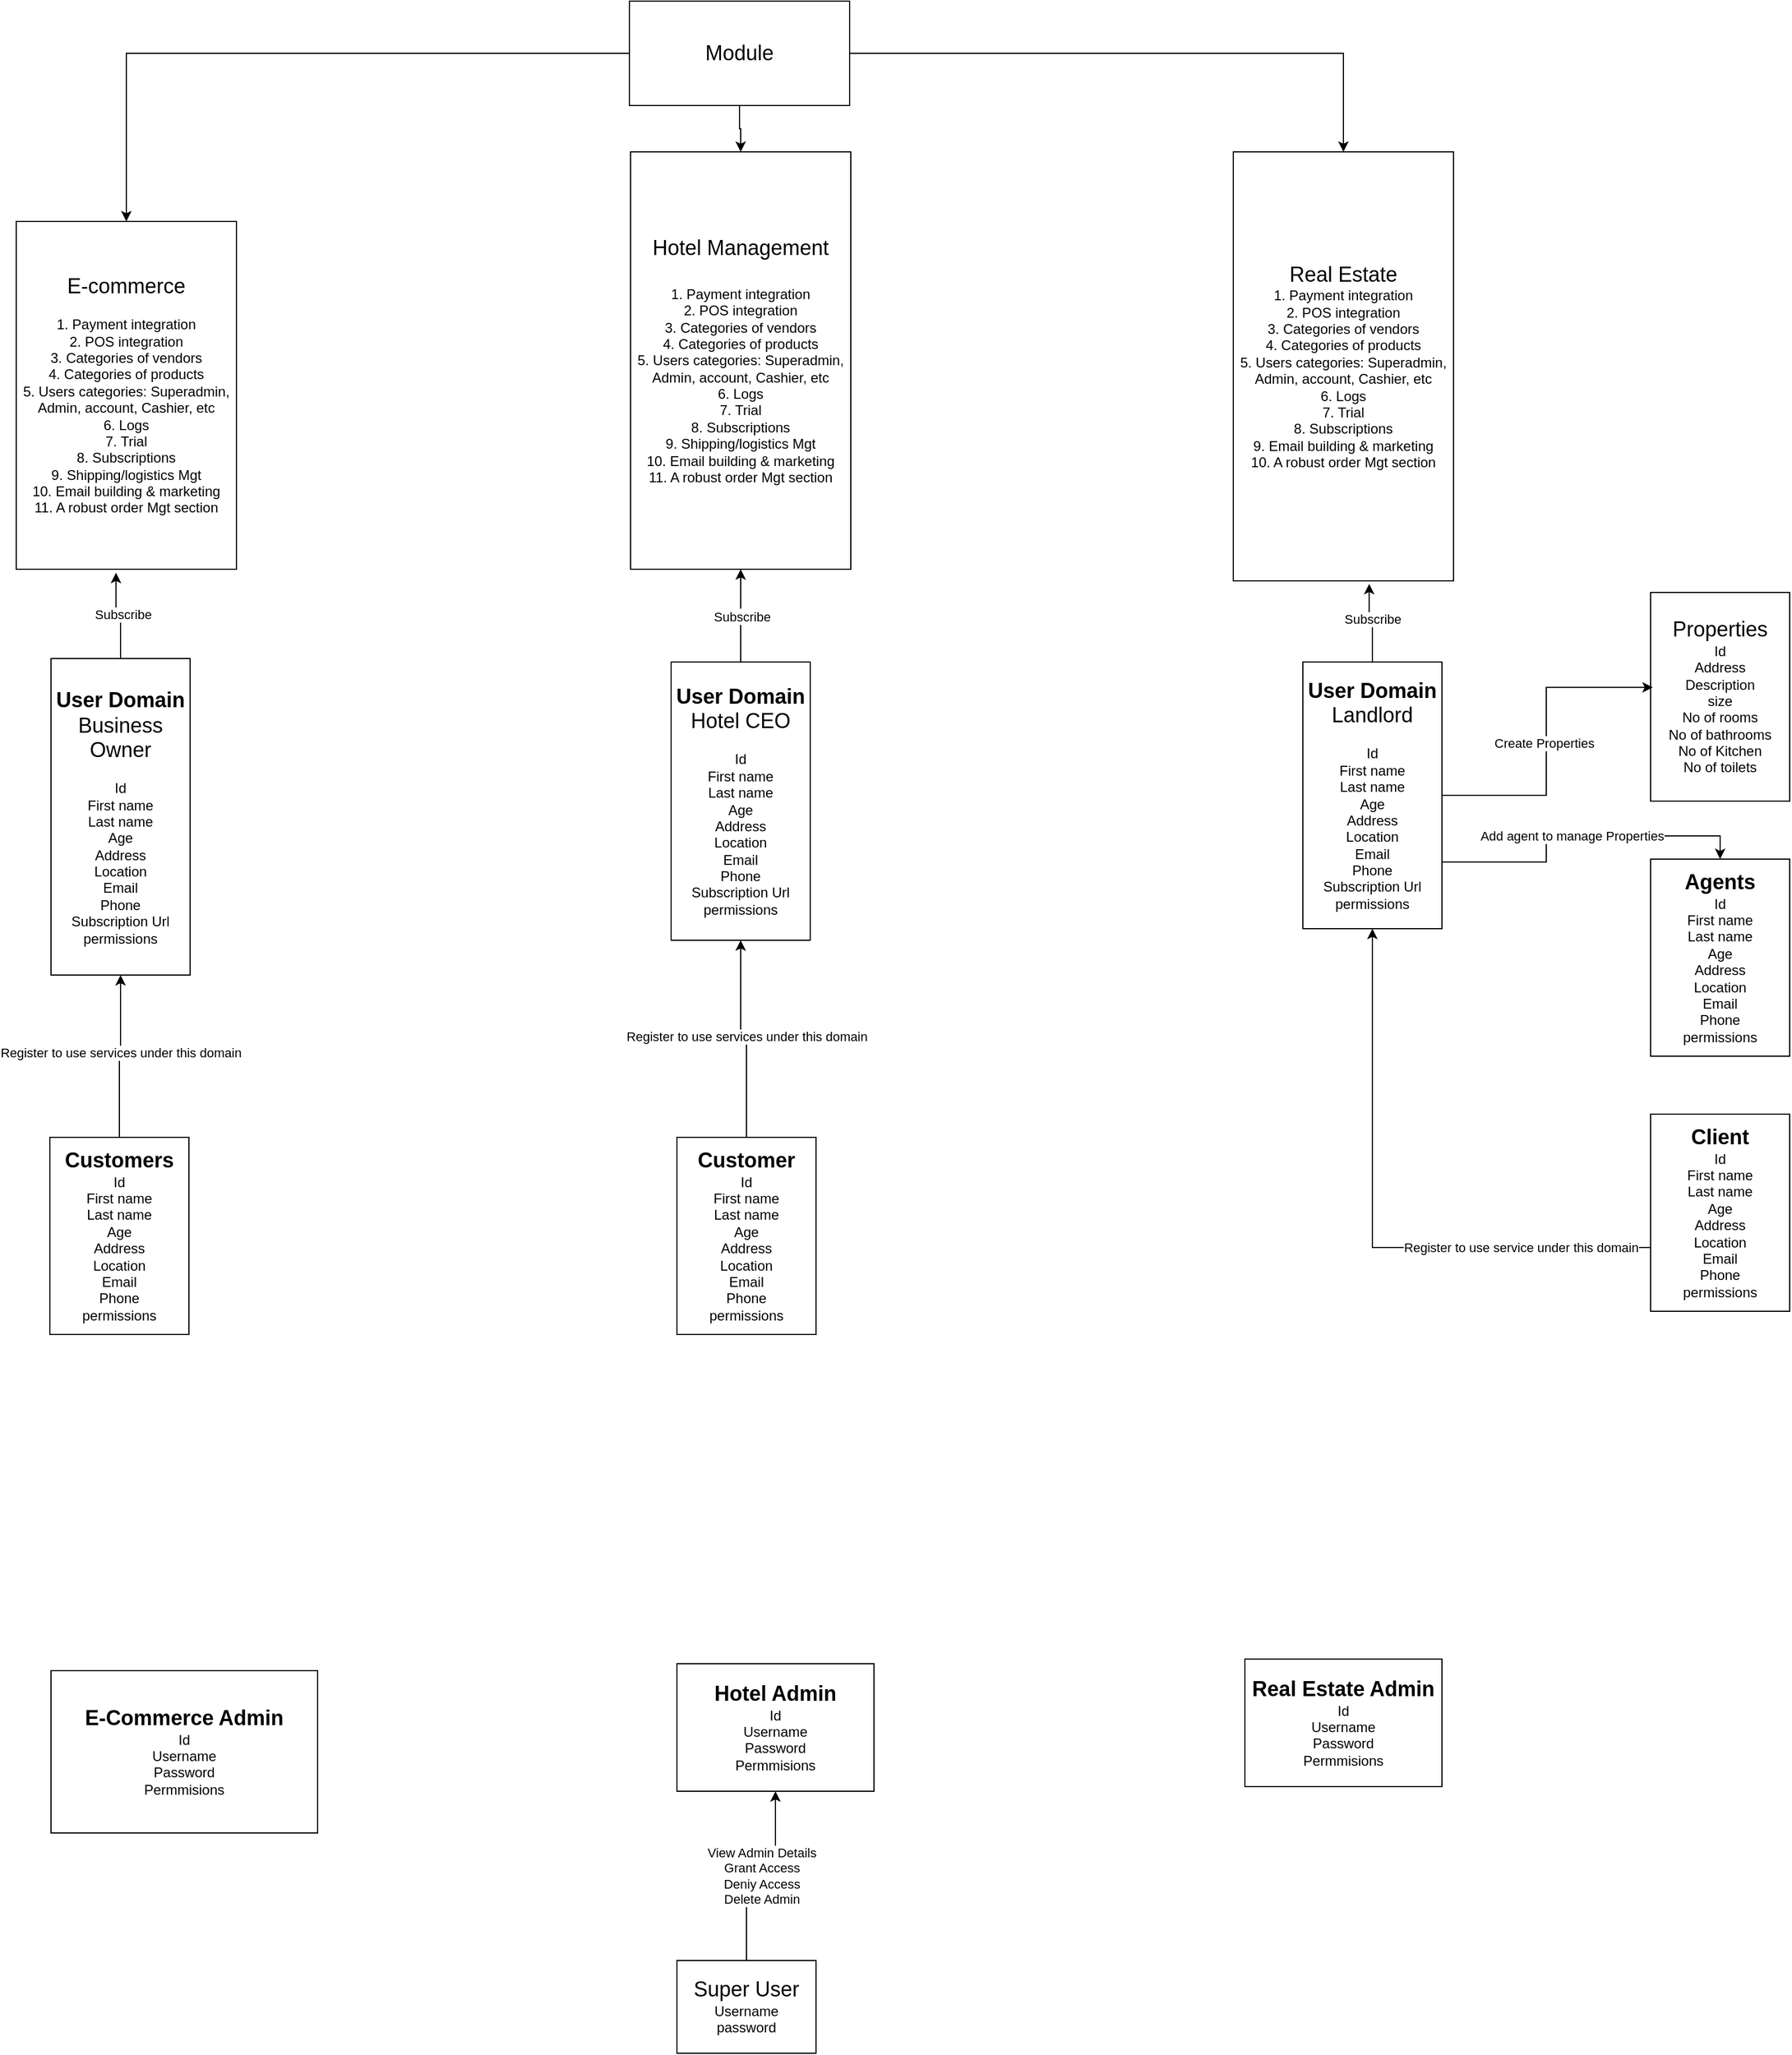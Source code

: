 <mxfile version="22.1.21" type="github">
  <diagram name="Page-1" id="74e2e168-ea6b-b213-b513-2b3c1d86103e">
    <mxGraphModel dx="3860" dy="2348" grid="1" gridSize="10" guides="1" tooltips="1" connect="1" arrows="1" fold="1" page="1" pageScale="1" pageWidth="1100" pageHeight="850" background="none" math="0" shadow="0">
      <root>
        <mxCell id="0" />
        <mxCell id="1" parent="0" />
        <mxCell id="xUWJb8Z6s4xyunuXyuDp-6" value="" style="edgeStyle=orthogonalEdgeStyle;rounded=0;orthogonalLoop=1;jettySize=auto;html=1;" edge="1" parent="1" source="xUWJb8Z6s4xyunuXyuDp-1" target="xUWJb8Z6s4xyunuXyuDp-5">
          <mxGeometry relative="1" as="geometry" />
        </mxCell>
        <mxCell id="xUWJb8Z6s4xyunuXyuDp-8" value="" style="edgeStyle=orthogonalEdgeStyle;rounded=0;orthogonalLoop=1;jettySize=auto;html=1;" edge="1" parent="1" source="xUWJb8Z6s4xyunuXyuDp-1" target="xUWJb8Z6s4xyunuXyuDp-7">
          <mxGeometry relative="1" as="geometry" />
        </mxCell>
        <mxCell id="xUWJb8Z6s4xyunuXyuDp-10" value="" style="edgeStyle=orthogonalEdgeStyle;rounded=0;orthogonalLoop=1;jettySize=auto;html=1;" edge="1" parent="1" source="xUWJb8Z6s4xyunuXyuDp-1" target="xUWJb8Z6s4xyunuXyuDp-9">
          <mxGeometry relative="1" as="geometry" />
        </mxCell>
        <mxCell id="xUWJb8Z6s4xyunuXyuDp-1" value="&lt;font style=&quot;font-size: 18px;&quot;&gt;Module&lt;/font&gt;" style="rounded=0;whiteSpace=wrap;html=1;" vertex="1" parent="1">
          <mxGeometry x="439" y="-210" width="190" height="90" as="geometry" />
        </mxCell>
        <mxCell id="xUWJb8Z6s4xyunuXyuDp-5" value="&lt;font style=&quot;&quot;&gt;&lt;font style=&quot;font-size: 18px;&quot;&gt;E-commerce&lt;br&gt;&lt;/font&gt;&lt;br&gt;&lt;div style=&quot;font-size: 12px;&quot;&gt;1. Payment integration&lt;/div&gt;&lt;div style=&quot;font-size: 12px;&quot;&gt;2. POS integration&lt;/div&gt;&lt;div style=&quot;font-size: 12px;&quot;&gt;3. Categories of vendors&lt;/div&gt;&lt;div style=&quot;font-size: 12px;&quot;&gt;4. Categories of products&lt;/div&gt;&lt;div style=&quot;font-size: 12px;&quot;&gt;5. Users categories: Superadmin, Admin, account, Cashier, etc&lt;/div&gt;&lt;div style=&quot;font-size: 12px;&quot;&gt;6. Logs&lt;/div&gt;&lt;div style=&quot;font-size: 12px;&quot;&gt;7. Trial&lt;/div&gt;&lt;div style=&quot;font-size: 12px;&quot;&gt;8. Subscriptions&lt;/div&gt;&lt;div style=&quot;font-size: 12px;&quot;&gt;9. Shipping/logistics Mgt&lt;/div&gt;&lt;div style=&quot;font-size: 12px;&quot;&gt;10. Email building &amp;amp; marketing&lt;/div&gt;&lt;div style=&quot;font-size: 12px;&quot;&gt;11. A robust order Mgt section&lt;/div&gt;&lt;/font&gt;" style="rounded=0;whiteSpace=wrap;html=1;align=center;" vertex="1" parent="1">
          <mxGeometry x="-90" y="-20" width="190" height="300" as="geometry" />
        </mxCell>
        <mxCell id="xUWJb8Z6s4xyunuXyuDp-7" value="&lt;font style=&quot;font-size: 18px;&quot;&gt;Hotel Management&lt;br&gt;&lt;br&gt;&lt;div style=&quot;border-color: var(--border-color); font-size: 12px;&quot;&gt;1. Payment integration&lt;/div&gt;&lt;div style=&quot;border-color: var(--border-color); font-size: 12px;&quot;&gt;2. POS integration&lt;/div&gt;&lt;div style=&quot;border-color: var(--border-color); font-size: 12px;&quot;&gt;3. Categories of vendors&lt;/div&gt;&lt;div style=&quot;border-color: var(--border-color); font-size: 12px;&quot;&gt;4. Categories of products&lt;/div&gt;&lt;div style=&quot;border-color: var(--border-color); font-size: 12px;&quot;&gt;5. Users categories: Superadmin, Admin, account, Cashier, etc&lt;/div&gt;&lt;div style=&quot;border-color: var(--border-color); font-size: 12px;&quot;&gt;6. Logs&lt;/div&gt;&lt;div style=&quot;border-color: var(--border-color); font-size: 12px;&quot;&gt;7. Trial&lt;/div&gt;&lt;div style=&quot;border-color: var(--border-color); font-size: 12px;&quot;&gt;8. Subscriptions&lt;/div&gt;&lt;div style=&quot;border-color: var(--border-color); font-size: 12px;&quot;&gt;9. Shipping/logistics Mgt&lt;/div&gt;&lt;div style=&quot;border-color: var(--border-color); font-size: 12px;&quot;&gt;10. Email building &amp;amp; marketing&lt;/div&gt;&lt;div style=&quot;border-color: var(--border-color); font-size: 12px;&quot;&gt;11. A robust order Mgt section&lt;/div&gt;&lt;/font&gt;" style="rounded=0;whiteSpace=wrap;html=1;" vertex="1" parent="1">
          <mxGeometry x="440" y="-80" width="190" height="360" as="geometry" />
        </mxCell>
        <mxCell id="xUWJb8Z6s4xyunuXyuDp-9" value="&lt;font style=&quot;font-size: 18px;&quot;&gt;Real Estate&lt;br&gt;&lt;div style=&quot;border-color: var(--border-color); font-size: 12px;&quot;&gt;1. Payment integration&lt;/div&gt;&lt;div style=&quot;border-color: var(--border-color); font-size: 12px;&quot;&gt;2. POS integration&lt;/div&gt;&lt;div style=&quot;border-color: var(--border-color); font-size: 12px;&quot;&gt;3. Categories of vendors&lt;/div&gt;&lt;div style=&quot;border-color: var(--border-color); font-size: 12px;&quot;&gt;4. Categories of products&lt;/div&gt;&lt;div style=&quot;border-color: var(--border-color); font-size: 12px;&quot;&gt;5. Users categories: Superadmin, Admin, account, Cashier, etc&lt;/div&gt;&lt;div style=&quot;border-color: var(--border-color); font-size: 12px;&quot;&gt;6. Logs&lt;/div&gt;&lt;div style=&quot;border-color: var(--border-color); font-size: 12px;&quot;&gt;7. Trial&lt;/div&gt;&lt;div style=&quot;border-color: var(--border-color); font-size: 12px;&quot;&gt;8. Subscriptions&lt;/div&gt;&lt;div style=&quot;border-color: var(--border-color); font-size: 12px;&quot;&gt;9. Email building &amp;amp; marketing&lt;/div&gt;&lt;div style=&quot;border-color: var(--border-color); font-size: 12px;&quot;&gt;10. A robust order Mgt section&lt;/div&gt;&lt;/font&gt;" style="rounded=0;whiteSpace=wrap;html=1;" vertex="1" parent="1">
          <mxGeometry x="960" y="-80" width="190" height="370" as="geometry" />
        </mxCell>
        <mxCell id="xUWJb8Z6s4xyunuXyuDp-37" style="edgeStyle=orthogonalEdgeStyle;rounded=0;orthogonalLoop=1;jettySize=auto;html=1;exitX=1;exitY=0.75;exitDx=0;exitDy=0;entryX=0.5;entryY=0;entryDx=0;entryDy=0;" edge="1" parent="1" source="xUWJb8Z6s4xyunuXyuDp-11" target="xUWJb8Z6s4xyunuXyuDp-28">
          <mxGeometry relative="1" as="geometry" />
        </mxCell>
        <mxCell id="xUWJb8Z6s4xyunuXyuDp-39" value="Add agent to manage Properties" style="edgeLabel;html=1;align=center;verticalAlign=middle;resizable=0;points=[];" vertex="1" connectable="0" parent="xUWJb8Z6s4xyunuXyuDp-37">
          <mxGeometry x="-0.053" relative="1" as="geometry">
            <mxPoint as="offset" />
          </mxGeometry>
        </mxCell>
        <mxCell id="xUWJb8Z6s4xyunuXyuDp-11" value="&lt;font style=&quot;font-size: 18px;&quot;&gt;&lt;b&gt;&lt;font style=&quot;&quot;&gt;User Domain&lt;br&gt;&lt;/font&gt;&lt;/b&gt;Landlord&lt;br&gt;&lt;/font&gt;&lt;br&gt;Id&lt;br&gt;First name&lt;br&gt;Last name&lt;br&gt;Age&lt;br&gt;Address&lt;br&gt;Location&lt;br&gt;Email&lt;br&gt;Phone&lt;br&gt;Subscription Url&lt;br&gt;permissions" style="rounded=0;whiteSpace=wrap;html=1;" vertex="1" parent="1">
          <mxGeometry x="1020" y="360" width="120" height="230" as="geometry" />
        </mxCell>
        <mxCell id="xUWJb8Z6s4xyunuXyuDp-12" value="&lt;font style=&quot;&quot;&gt;&lt;b style=&quot;font-size: 18px;&quot;&gt;Hotel Admin&lt;/b&gt;&lt;br&gt;&lt;font style=&quot;font-size: 12px;&quot;&gt;Id&lt;br&gt;&lt;/font&gt;Username&lt;br&gt;Password&lt;br&gt;Permmisions&lt;br&gt;&lt;/font&gt;" style="rounded=0;whiteSpace=wrap;html=1;" vertex="1" parent="1">
          <mxGeometry x="480" y="1224" width="170" height="110" as="geometry" />
        </mxCell>
        <mxCell id="xUWJb8Z6s4xyunuXyuDp-34" style="edgeStyle=orthogonalEdgeStyle;rounded=0;orthogonalLoop=1;jettySize=auto;html=1;exitX=0.5;exitY=0;exitDx=0;exitDy=0;entryX=0.5;entryY=1;entryDx=0;entryDy=0;" edge="1" parent="1" source="xUWJb8Z6s4xyunuXyuDp-13" target="xUWJb8Z6s4xyunuXyuDp-12">
          <mxGeometry relative="1" as="geometry" />
        </mxCell>
        <mxCell id="xUWJb8Z6s4xyunuXyuDp-35" value="View Admin Details&lt;br&gt;Grant Access&lt;br&gt;Deniy Access&lt;br&gt;Delete Admin" style="edgeLabel;html=1;align=center;verticalAlign=middle;resizable=0;points=[];" vertex="1" connectable="0" parent="xUWJb8Z6s4xyunuXyuDp-34">
          <mxGeometry x="0.005" relative="1" as="geometry">
            <mxPoint as="offset" />
          </mxGeometry>
        </mxCell>
        <mxCell id="xUWJb8Z6s4xyunuXyuDp-13" value="&lt;font style=&quot;font-size: 18px;&quot;&gt;Super User&lt;/font&gt;&lt;br&gt;Username&lt;br&gt;password" style="rounded=0;whiteSpace=wrap;html=1;" vertex="1" parent="1">
          <mxGeometry x="480" y="1480" width="120" height="80" as="geometry" />
        </mxCell>
        <mxCell id="xUWJb8Z6s4xyunuXyuDp-18" value="" style="endArrow=classic;html=1;rounded=0;entryX=0.5;entryY=1;entryDx=0;entryDy=0;" edge="1" parent="1" target="xUWJb8Z6s4xyunuXyuDp-7">
          <mxGeometry relative="1" as="geometry">
            <mxPoint x="535" y="360" as="sourcePoint" />
            <mxPoint x="620" y="370" as="targetPoint" />
          </mxGeometry>
        </mxCell>
        <mxCell id="xUWJb8Z6s4xyunuXyuDp-19" value="Label" style="edgeLabel;resizable=0;html=1;align=center;verticalAlign=middle;" connectable="0" vertex="1" parent="xUWJb8Z6s4xyunuXyuDp-18">
          <mxGeometry relative="1" as="geometry" />
        </mxCell>
        <mxCell id="xUWJb8Z6s4xyunuXyuDp-20" value="Subscribe" style="edgeLabel;html=1;align=center;verticalAlign=middle;resizable=0;points=[];" vertex="1" connectable="0" parent="xUWJb8Z6s4xyunuXyuDp-18">
          <mxGeometry x="-0.013" y="-8" relative="1" as="geometry">
            <mxPoint x="-7" as="offset" />
          </mxGeometry>
        </mxCell>
        <mxCell id="xUWJb8Z6s4xyunuXyuDp-28" value="&lt;font style=&quot;font-size: 18px;&quot;&gt;&lt;b&gt;Agents&lt;/b&gt;&lt;/font&gt;&lt;br&gt;Id&lt;br style=&quot;border-color: var(--border-color);&quot;&gt;First name&lt;br style=&quot;border-color: var(--border-color);&quot;&gt;Last name&lt;br style=&quot;border-color: var(--border-color);&quot;&gt;Age&lt;br style=&quot;border-color: var(--border-color);&quot;&gt;Address&lt;br style=&quot;border-color: var(--border-color);&quot;&gt;Location&lt;br style=&quot;border-color: var(--border-color);&quot;&gt;Email&lt;br style=&quot;border-color: var(--border-color);&quot;&gt;Phone&lt;br style=&quot;border-color: var(--border-color);&quot;&gt;permissions" style="rounded=0;whiteSpace=wrap;html=1;" vertex="1" parent="1">
          <mxGeometry x="1320" y="530" width="120" height="170" as="geometry" />
        </mxCell>
        <mxCell id="xUWJb8Z6s4xyunuXyuDp-30" style="edgeStyle=orthogonalEdgeStyle;rounded=0;orthogonalLoop=1;jettySize=auto;html=1;exitX=0.5;exitY=1;exitDx=0;exitDy=0;" edge="1" parent="1" source="xUWJb8Z6s4xyunuXyuDp-28" target="xUWJb8Z6s4xyunuXyuDp-28">
          <mxGeometry relative="1" as="geometry" />
        </mxCell>
        <mxCell id="xUWJb8Z6s4xyunuXyuDp-31" value="&lt;font style=&quot;font-size: 18px;&quot;&gt;Properties&lt;/font&gt;&lt;br&gt;Id&lt;br&gt;Address&lt;br&gt;Description&lt;br&gt;size&lt;br&gt;No of rooms&lt;br&gt;No of bathrooms&lt;br&gt;No of Kitchen&lt;br&gt;No of toilets" style="rounded=0;whiteSpace=wrap;html=1;" vertex="1" parent="1">
          <mxGeometry x="1320" y="300" width="120" height="180" as="geometry" />
        </mxCell>
        <mxCell id="xUWJb8Z6s4xyunuXyuDp-40" value="&lt;font style=&quot;font-size: 18px;&quot;&gt;&lt;b&gt;&lt;font style=&quot;&quot;&gt;User Domain&lt;br&gt;&lt;/font&gt;&lt;/b&gt;Hotel CEO&lt;br&gt;&lt;/font&gt;&lt;br&gt;Id&lt;br&gt;First name&lt;br&gt;Last name&lt;br&gt;Age&lt;br&gt;Address&lt;br&gt;Location&lt;br&gt;Email&lt;br&gt;Phone&lt;br&gt;Subscription Url&lt;br&gt;permissions" style="rounded=0;whiteSpace=wrap;html=1;" vertex="1" parent="1">
          <mxGeometry x="475" y="360" width="120" height="240" as="geometry" />
        </mxCell>
        <mxCell id="xUWJb8Z6s4xyunuXyuDp-41" value="&lt;font style=&quot;font-size: 18px;&quot;&gt;&lt;b&gt;&lt;font style=&quot;&quot;&gt;User Domain&lt;br&gt;&lt;/font&gt;&lt;/b&gt;Business Owner&lt;br&gt;&lt;/font&gt;&lt;br&gt;Id&lt;br&gt;First name&lt;br&gt;Last name&lt;br&gt;Age&lt;br&gt;Address&lt;br&gt;Location&lt;br&gt;Email&lt;br&gt;Phone&lt;br&gt;Subscription Url&lt;br&gt;permissions" style="rounded=0;whiteSpace=wrap;html=1;" vertex="1" parent="1">
          <mxGeometry x="-60" y="357" width="120" height="273" as="geometry" />
        </mxCell>
        <mxCell id="xUWJb8Z6s4xyunuXyuDp-42" style="edgeStyle=orthogonalEdgeStyle;rounded=0;orthogonalLoop=1;jettySize=auto;html=1;entryX=0.016;entryY=0.455;entryDx=0;entryDy=0;entryPerimeter=0;" edge="1" parent="1" source="xUWJb8Z6s4xyunuXyuDp-11" target="xUWJb8Z6s4xyunuXyuDp-31">
          <mxGeometry relative="1" as="geometry" />
        </mxCell>
        <mxCell id="xUWJb8Z6s4xyunuXyuDp-43" value="Create Properties" style="edgeLabel;html=1;align=center;verticalAlign=middle;resizable=0;points=[];" vertex="1" connectable="0" parent="xUWJb8Z6s4xyunuXyuDp-42">
          <mxGeometry x="-0.015" y="2" relative="1" as="geometry">
            <mxPoint as="offset" />
          </mxGeometry>
        </mxCell>
        <mxCell id="xUWJb8Z6s4xyunuXyuDp-44" style="edgeStyle=orthogonalEdgeStyle;rounded=0;orthogonalLoop=1;jettySize=auto;html=1;entryX=0.617;entryY=1.007;entryDx=0;entryDy=0;entryPerimeter=0;" edge="1" parent="1" source="xUWJb8Z6s4xyunuXyuDp-11" target="xUWJb8Z6s4xyunuXyuDp-9">
          <mxGeometry relative="1" as="geometry" />
        </mxCell>
        <mxCell id="xUWJb8Z6s4xyunuXyuDp-45" value="Subscribe" style="edgeLabel;html=1;align=center;verticalAlign=middle;resizable=0;points=[];" vertex="1" connectable="0" parent="xUWJb8Z6s4xyunuXyuDp-44">
          <mxGeometry x="0.01" y="-2" relative="1" as="geometry">
            <mxPoint as="offset" />
          </mxGeometry>
        </mxCell>
        <mxCell id="xUWJb8Z6s4xyunuXyuDp-46" style="edgeStyle=orthogonalEdgeStyle;rounded=0;orthogonalLoop=1;jettySize=auto;html=1;entryX=0.453;entryY=1.01;entryDx=0;entryDy=0;entryPerimeter=0;" edge="1" parent="1" source="xUWJb8Z6s4xyunuXyuDp-41" target="xUWJb8Z6s4xyunuXyuDp-5">
          <mxGeometry relative="1" as="geometry" />
        </mxCell>
        <mxCell id="xUWJb8Z6s4xyunuXyuDp-47" value="Subscribe" style="edgeLabel;html=1;align=center;verticalAlign=middle;resizable=0;points=[];" vertex="1" connectable="0" parent="xUWJb8Z6s4xyunuXyuDp-46">
          <mxGeometry x="-0.012" y="-2" relative="1" as="geometry">
            <mxPoint x="2" y="2" as="offset" />
          </mxGeometry>
        </mxCell>
        <mxCell id="xUWJb8Z6s4xyunuXyuDp-50" style="edgeStyle=orthogonalEdgeStyle;rounded=0;orthogonalLoop=1;jettySize=auto;html=1;entryX=0.5;entryY=1;entryDx=0;entryDy=0;" edge="1" parent="1" target="xUWJb8Z6s4xyunuXyuDp-11">
          <mxGeometry relative="1" as="geometry">
            <mxPoint x="1320" y="865" as="sourcePoint" />
            <mxPoint x="1090" y="590" as="targetPoint" />
            <Array as="points">
              <mxPoint x="1080" y="865" />
            </Array>
          </mxGeometry>
        </mxCell>
        <mxCell id="xUWJb8Z6s4xyunuXyuDp-51" value="Register to use service under this domain" style="edgeLabel;html=1;align=center;verticalAlign=middle;resizable=0;points=[];" vertex="1" connectable="0" parent="xUWJb8Z6s4xyunuXyuDp-50">
          <mxGeometry x="-0.566" relative="1" as="geometry">
            <mxPoint as="offset" />
          </mxGeometry>
        </mxCell>
        <mxCell id="xUWJb8Z6s4xyunuXyuDp-49" value="&lt;span style=&quot;font-size: 18px;&quot;&gt;&lt;b&gt;Client&lt;/b&gt;&lt;/span&gt;&lt;br&gt;Id&lt;br style=&quot;border-color: var(--border-color);&quot;&gt;First name&lt;br style=&quot;border-color: var(--border-color);&quot;&gt;Last name&lt;br style=&quot;border-color: var(--border-color);&quot;&gt;Age&lt;br style=&quot;border-color: var(--border-color);&quot;&gt;Address&lt;br style=&quot;border-color: var(--border-color);&quot;&gt;Location&lt;br style=&quot;border-color: var(--border-color);&quot;&gt;Email&lt;br style=&quot;border-color: var(--border-color);&quot;&gt;Phone&lt;br style=&quot;border-color: var(--border-color);&quot;&gt;permissions" style="rounded=0;whiteSpace=wrap;html=1;" vertex="1" parent="1">
          <mxGeometry x="1320" y="750" width="120" height="170" as="geometry" />
        </mxCell>
        <mxCell id="xUWJb8Z6s4xyunuXyuDp-56" style="edgeStyle=orthogonalEdgeStyle;rounded=0;orthogonalLoop=1;jettySize=auto;html=1;entryX=0.5;entryY=1;entryDx=0;entryDy=0;" edge="1" parent="1" source="xUWJb8Z6s4xyunuXyuDp-52" target="xUWJb8Z6s4xyunuXyuDp-40">
          <mxGeometry relative="1" as="geometry" />
        </mxCell>
        <mxCell id="xUWJb8Z6s4xyunuXyuDp-57" value="Register to use services under this domain" style="edgeLabel;html=1;align=center;verticalAlign=middle;resizable=0;points=[];" vertex="1" connectable="0" parent="xUWJb8Z6s4xyunuXyuDp-56">
          <mxGeometry x="-0.028" y="-2" relative="1" as="geometry">
            <mxPoint as="offset" />
          </mxGeometry>
        </mxCell>
        <mxCell id="xUWJb8Z6s4xyunuXyuDp-52" value="&lt;span style=&quot;font-size: 18px;&quot;&gt;&lt;b&gt;Customer&lt;/b&gt;&lt;/span&gt;&lt;br&gt;Id&lt;br style=&quot;border-color: var(--border-color);&quot;&gt;First name&lt;br style=&quot;border-color: var(--border-color);&quot;&gt;Last name&lt;br style=&quot;border-color: var(--border-color);&quot;&gt;Age&lt;br style=&quot;border-color: var(--border-color);&quot;&gt;Address&lt;br style=&quot;border-color: var(--border-color);&quot;&gt;Location&lt;br style=&quot;border-color: var(--border-color);&quot;&gt;Email&lt;br style=&quot;border-color: var(--border-color);&quot;&gt;Phone&lt;br style=&quot;border-color: var(--border-color);&quot;&gt;permissions" style="rounded=0;whiteSpace=wrap;html=1;" vertex="1" parent="1">
          <mxGeometry x="480" y="770" width="120" height="170" as="geometry" />
        </mxCell>
        <mxCell id="xUWJb8Z6s4xyunuXyuDp-54" style="edgeStyle=orthogonalEdgeStyle;rounded=0;orthogonalLoop=1;jettySize=auto;html=1;entryX=0.5;entryY=1;entryDx=0;entryDy=0;" edge="1" parent="1" source="xUWJb8Z6s4xyunuXyuDp-53" target="xUWJb8Z6s4xyunuXyuDp-41">
          <mxGeometry relative="1" as="geometry" />
        </mxCell>
        <mxCell id="xUWJb8Z6s4xyunuXyuDp-55" value="Register to use services under this domain" style="edgeLabel;html=1;align=center;verticalAlign=middle;resizable=0;points=[];" vertex="1" connectable="0" parent="xUWJb8Z6s4xyunuXyuDp-54">
          <mxGeometry x="0.047" relative="1" as="geometry">
            <mxPoint as="offset" />
          </mxGeometry>
        </mxCell>
        <mxCell id="xUWJb8Z6s4xyunuXyuDp-53" value="&lt;span style=&quot;font-size: 18px;&quot;&gt;&lt;b&gt;Customers&lt;/b&gt;&lt;/span&gt;&lt;br&gt;Id&lt;br style=&quot;border-color: var(--border-color);&quot;&gt;First name&lt;br style=&quot;border-color: var(--border-color);&quot;&gt;Last name&lt;br style=&quot;border-color: var(--border-color);&quot;&gt;Age&lt;br style=&quot;border-color: var(--border-color);&quot;&gt;Address&lt;br style=&quot;border-color: var(--border-color);&quot;&gt;Location&lt;br style=&quot;border-color: var(--border-color);&quot;&gt;Email&lt;br style=&quot;border-color: var(--border-color);&quot;&gt;Phone&lt;br style=&quot;border-color: var(--border-color);&quot;&gt;permissions" style="rounded=0;whiteSpace=wrap;html=1;" vertex="1" parent="1">
          <mxGeometry x="-61" y="770" width="120" height="170" as="geometry" />
        </mxCell>
        <mxCell id="xUWJb8Z6s4xyunuXyuDp-58" value="&lt;font style=&quot;&quot;&gt;&lt;b style=&quot;font-size: 18px;&quot;&gt;E-Commerce Admin&lt;/b&gt;&lt;br&gt;&lt;font style=&quot;font-size: 12px;&quot;&gt;Id&lt;br&gt;&lt;/font&gt;Username&lt;br&gt;Password&lt;br&gt;Permmisions&lt;br&gt;&lt;/font&gt;" style="rounded=0;whiteSpace=wrap;html=1;" vertex="1" parent="1">
          <mxGeometry x="-60" y="1230" width="230" height="140" as="geometry" />
        </mxCell>
        <mxCell id="xUWJb8Z6s4xyunuXyuDp-59" value="&lt;font style=&quot;&quot;&gt;&lt;b style=&quot;font-size: 18px;&quot;&gt;Real Estate Admin&lt;/b&gt;&lt;br&gt;&lt;font style=&quot;font-size: 12px;&quot;&gt;Id&lt;br&gt;&lt;/font&gt;Username&lt;br&gt;Password&lt;br&gt;Permmisions&lt;br&gt;&lt;/font&gt;" style="rounded=0;whiteSpace=wrap;html=1;" vertex="1" parent="1">
          <mxGeometry x="970" y="1220" width="170" height="110" as="geometry" />
        </mxCell>
      </root>
    </mxGraphModel>
  </diagram>
</mxfile>
